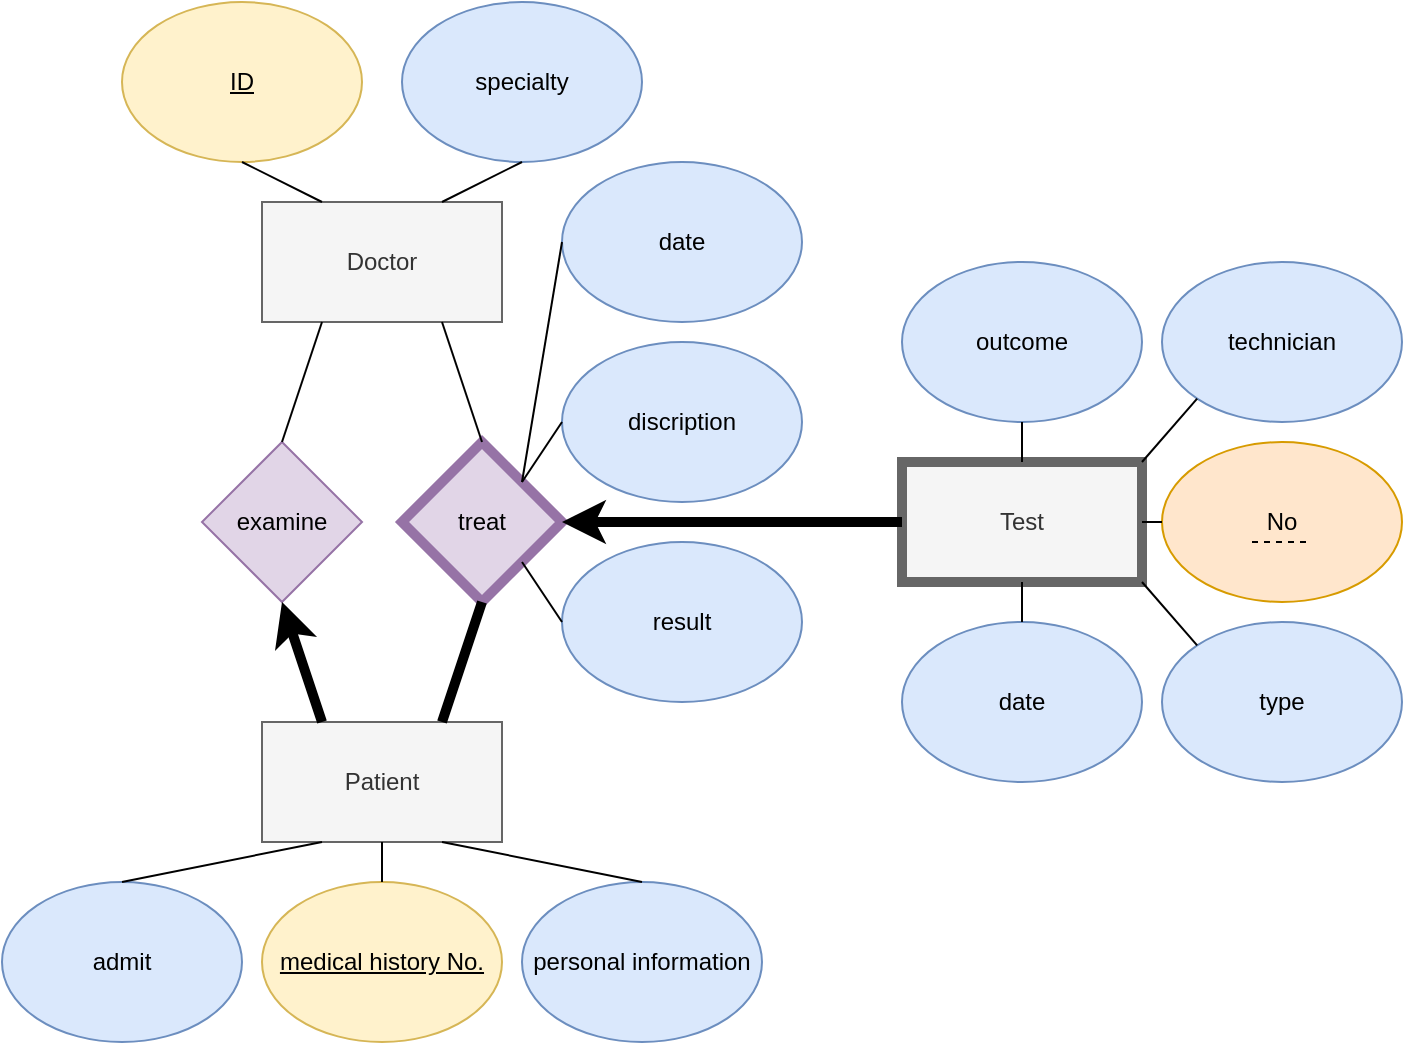 <mxfile version="20.8.16" type="device"><diagram name="第1頁" id="0uMCXCVdh1xvWE527-_E"><mxGraphModel dx="987" dy="669" grid="1" gridSize="10" guides="1" tooltips="1" connect="1" arrows="1" fold="1" page="1" pageScale="1" pageWidth="827" pageHeight="1169" math="0" shadow="0"><root><mxCell id="0"/><mxCell id="1" parent="0"/><mxCell id="Ev34tAAhttXmCG-z0e7t-1" value="Doctor" style="rounded=0;whiteSpace=wrap;html=1;fillColor=#f5f5f5;fontColor=#333333;strokeColor=#666666;" parent="1" vertex="1"><mxGeometry x="150" y="120" width="120" height="60" as="geometry"/></mxCell><mxCell id="Ev34tAAhttXmCG-z0e7t-2" value="Patient" style="rounded=0;whiteSpace=wrap;html=1;fillColor=#f5f5f5;fontColor=#333333;strokeColor=#666666;" parent="1" vertex="1"><mxGeometry x="150" y="380" width="120" height="60" as="geometry"/></mxCell><mxCell id="Ev34tAAhttXmCG-z0e7t-3" value="examine" style="rhombus;whiteSpace=wrap;html=1;fillColor=#e1d5e7;strokeColor=#9673a6;" parent="1" vertex="1"><mxGeometry x="120" y="240" width="80" height="80" as="geometry"/></mxCell><mxCell id="Ev34tAAhttXmCG-z0e7t-4" value="treat" style="rhombus;whiteSpace=wrap;html=1;fillColor=#e1d5e7;strokeColor=#9673a6;strokeWidth=5;" parent="1" vertex="1"><mxGeometry x="220" y="240" width="80" height="80" as="geometry"/></mxCell><mxCell id="Ev34tAAhttXmCG-z0e7t-5" value="Test" style="rounded=0;whiteSpace=wrap;html=1;fillColor=#f5f5f5;fontColor=#333333;strokeColor=#666666;strokeWidth=5;" parent="1" vertex="1"><mxGeometry x="470" y="250" width="120" height="60" as="geometry"/></mxCell><mxCell id="Ev34tAAhttXmCG-z0e7t-6" value="No" style="ellipse;whiteSpace=wrap;html=1;fillColor=#ffe6cc;strokeColor=#d79b00;" parent="1" vertex="1"><mxGeometry x="600" y="240" width="120" height="80" as="geometry"/></mxCell><mxCell id="Ev34tAAhttXmCG-z0e7t-7" value="type" style="ellipse;whiteSpace=wrap;html=1;fillColor=#dae8fc;strokeColor=#6c8ebf;" parent="1" vertex="1"><mxGeometry x="600" y="330" width="120" height="80" as="geometry"/></mxCell><mxCell id="Ev34tAAhttXmCG-z0e7t-8" value="date" style="ellipse;whiteSpace=wrap;html=1;fillColor=#dae8fc;strokeColor=#6c8ebf;" parent="1" vertex="1"><mxGeometry x="470" y="330" width="120" height="80" as="geometry"/></mxCell><mxCell id="Ev34tAAhttXmCG-z0e7t-10" value="technician" style="ellipse;whiteSpace=wrap;html=1;fillColor=#dae8fc;strokeColor=#6c8ebf;" parent="1" vertex="1"><mxGeometry x="600" y="150" width="120" height="80" as="geometry"/></mxCell><mxCell id="Ev34tAAhttXmCG-z0e7t-11" value="outcome" style="ellipse;whiteSpace=wrap;html=1;fillColor=#dae8fc;strokeColor=#6c8ebf;" parent="1" vertex="1"><mxGeometry x="470" y="150" width="120" height="80" as="geometry"/></mxCell><mxCell id="Ev34tAAhttXmCG-z0e7t-12" value="personal information" style="ellipse;whiteSpace=wrap;html=1;fillColor=#dae8fc;strokeColor=#6c8ebf;" parent="1" vertex="1"><mxGeometry x="280" y="460" width="120" height="80" as="geometry"/></mxCell><mxCell id="Ev34tAAhttXmCG-z0e7t-13" value="&lt;u&gt;medical history No.&lt;/u&gt;" style="ellipse;whiteSpace=wrap;html=1;fillColor=#fff2cc;strokeColor=#d6b656;" parent="1" vertex="1"><mxGeometry x="150" y="460" width="120" height="80" as="geometry"/></mxCell><mxCell id="Ev34tAAhttXmCG-z0e7t-14" value="&lt;u&gt;ID&lt;/u&gt;" style="ellipse;whiteSpace=wrap;html=1;fillColor=#fff2cc;strokeColor=#d6b656;" parent="1" vertex="1"><mxGeometry x="80" y="20" width="120" height="80" as="geometry"/></mxCell><mxCell id="Ev34tAAhttXmCG-z0e7t-15" value="specialty" style="ellipse;whiteSpace=wrap;html=1;fillColor=#dae8fc;strokeColor=#6c8ebf;" parent="1" vertex="1"><mxGeometry x="220" y="20" width="120" height="80" as="geometry"/></mxCell><mxCell id="Ev34tAAhttXmCG-z0e7t-16" value="" style="endArrow=classic;html=1;rounded=0;strokeWidth=5;exitX=0.25;exitY=0;exitDx=0;exitDy=0;entryX=0.5;entryY=1;entryDx=0;entryDy=0;" parent="1" source="Ev34tAAhttXmCG-z0e7t-2" target="Ev34tAAhttXmCG-z0e7t-3" edge="1"><mxGeometry width="50" height="50" relative="1" as="geometry"><mxPoint x="360" y="300" as="sourcePoint"/><mxPoint x="410" y="250" as="targetPoint"/></mxGeometry></mxCell><mxCell id="Ev34tAAhttXmCG-z0e7t-17" value="" style="endArrow=none;html=1;rounded=0;strokeWidth=1;entryX=0.25;entryY=1;entryDx=0;entryDy=0;exitX=0.5;exitY=0;exitDx=0;exitDy=0;" parent="1" source="Ev34tAAhttXmCG-z0e7t-3" target="Ev34tAAhttXmCG-z0e7t-1" edge="1"><mxGeometry width="50" height="50" relative="1" as="geometry"><mxPoint x="360" y="300" as="sourcePoint"/><mxPoint x="410" y="250" as="targetPoint"/></mxGeometry></mxCell><mxCell id="Ev34tAAhttXmCG-z0e7t-18" value="" style="endArrow=none;html=1;rounded=0;strokeWidth=5;exitX=0.75;exitY=0;exitDx=0;exitDy=0;entryX=0.5;entryY=1;entryDx=0;entryDy=0;" parent="1" source="Ev34tAAhttXmCG-z0e7t-2" target="Ev34tAAhttXmCG-z0e7t-4" edge="1"><mxGeometry width="50" height="50" relative="1" as="geometry"><mxPoint x="350" y="360" as="sourcePoint"/><mxPoint x="400" y="310" as="targetPoint"/></mxGeometry></mxCell><mxCell id="Ev34tAAhttXmCG-z0e7t-19" value="" style="endArrow=none;html=1;rounded=0;strokeWidth=1;entryX=0.75;entryY=1;entryDx=0;entryDy=0;exitX=0.5;exitY=0;exitDx=0;exitDy=0;" parent="1" source="Ev34tAAhttXmCG-z0e7t-4" target="Ev34tAAhttXmCG-z0e7t-1" edge="1"><mxGeometry width="50" height="50" relative="1" as="geometry"><mxPoint x="350" y="360" as="sourcePoint"/><mxPoint x="400" y="310" as="targetPoint"/></mxGeometry></mxCell><mxCell id="Ev34tAAhttXmCG-z0e7t-20" value="date" style="ellipse;whiteSpace=wrap;html=1;fillColor=#dae8fc;strokeColor=#6c8ebf;" parent="1" vertex="1"><mxGeometry x="300" y="100" width="120" height="80" as="geometry"/></mxCell><mxCell id="Ev34tAAhttXmCG-z0e7t-21" value="discription" style="ellipse;whiteSpace=wrap;html=1;fillColor=#dae8fc;strokeColor=#6c8ebf;" parent="1" vertex="1"><mxGeometry x="300" y="190" width="120" height="80" as="geometry"/></mxCell><mxCell id="Ev34tAAhttXmCG-z0e7t-22" value="result" style="ellipse;whiteSpace=wrap;html=1;fillColor=#dae8fc;strokeColor=#6c8ebf;" parent="1" vertex="1"><mxGeometry x="300" y="290" width="120" height="80" as="geometry"/></mxCell><mxCell id="Ev34tAAhttXmCG-z0e7t-23" value="" style="endArrow=classic;html=1;rounded=0;strokeWidth=5;exitX=0;exitY=0.5;exitDx=0;exitDy=0;entryX=1;entryY=0.5;entryDx=0;entryDy=0;" parent="1" source="Ev34tAAhttXmCG-z0e7t-5" target="Ev34tAAhttXmCG-z0e7t-4" edge="1"><mxGeometry width="50" height="50" relative="1" as="geometry"><mxPoint x="190.0" y="390" as="sourcePoint"/><mxPoint x="170" y="330" as="targetPoint"/></mxGeometry></mxCell><mxCell id="Ev34tAAhttXmCG-z0e7t-24" value="" style="endArrow=none;html=1;rounded=0;strokeWidth=1;entryX=0;entryY=0.5;entryDx=0;entryDy=0;exitX=1;exitY=0;exitDx=0;exitDy=0;" parent="1" source="Ev34tAAhttXmCG-z0e7t-4" target="Ev34tAAhttXmCG-z0e7t-20" edge="1"><mxGeometry width="50" height="50" relative="1" as="geometry"><mxPoint x="430" y="300" as="sourcePoint"/><mxPoint x="480" y="250" as="targetPoint"/></mxGeometry></mxCell><mxCell id="Ev34tAAhttXmCG-z0e7t-25" value="" style="endArrow=none;html=1;rounded=0;strokeWidth=1;entryX=0;entryY=0.5;entryDx=0;entryDy=0;" parent="1" target="Ev34tAAhttXmCG-z0e7t-21" edge="1"><mxGeometry width="50" height="50" relative="1" as="geometry"><mxPoint x="280" y="260" as="sourcePoint"/><mxPoint x="480" y="250" as="targetPoint"/></mxGeometry></mxCell><mxCell id="Ev34tAAhttXmCG-z0e7t-26" value="" style="endArrow=none;html=1;rounded=0;strokeWidth=1;exitX=1;exitY=1;exitDx=0;exitDy=0;entryX=0;entryY=0.5;entryDx=0;entryDy=0;" parent="1" source="Ev34tAAhttXmCG-z0e7t-4" target="Ev34tAAhttXmCG-z0e7t-22" edge="1"><mxGeometry width="50" height="50" relative="1" as="geometry"><mxPoint x="430" y="300" as="sourcePoint"/><mxPoint x="480" y="250" as="targetPoint"/></mxGeometry></mxCell><mxCell id="Ev34tAAhttXmCG-z0e7t-27" value="" style="endArrow=none;html=1;rounded=0;strokeWidth=1;entryX=0.5;entryY=1;entryDx=0;entryDy=0;exitX=0.25;exitY=0;exitDx=0;exitDy=0;" parent="1" source="Ev34tAAhttXmCG-z0e7t-1" target="Ev34tAAhttXmCG-z0e7t-14" edge="1"><mxGeometry width="50" height="50" relative="1" as="geometry"><mxPoint x="430" y="300" as="sourcePoint"/><mxPoint x="480" y="250" as="targetPoint"/></mxGeometry></mxCell><mxCell id="Ev34tAAhttXmCG-z0e7t-28" value="" style="endArrow=none;html=1;rounded=0;strokeWidth=1;entryX=0.5;entryY=1;entryDx=0;entryDy=0;exitX=0.75;exitY=0;exitDx=0;exitDy=0;" parent="1" source="Ev34tAAhttXmCG-z0e7t-1" target="Ev34tAAhttXmCG-z0e7t-15" edge="1"><mxGeometry width="50" height="50" relative="1" as="geometry"><mxPoint x="430" y="300" as="sourcePoint"/><mxPoint x="480" y="250" as="targetPoint"/></mxGeometry></mxCell><mxCell id="Ev34tAAhttXmCG-z0e7t-29" value="" style="endArrow=none;html=1;rounded=0;strokeWidth=1;entryX=0.75;entryY=1;entryDx=0;entryDy=0;exitX=0.5;exitY=0;exitDx=0;exitDy=0;" parent="1" source="Ev34tAAhttXmCG-z0e7t-12" target="Ev34tAAhttXmCG-z0e7t-2" edge="1"><mxGeometry width="50" height="50" relative="1" as="geometry"><mxPoint x="430" y="300" as="sourcePoint"/><mxPoint x="180" y="440" as="targetPoint"/></mxGeometry></mxCell><mxCell id="Ev34tAAhttXmCG-z0e7t-30" value="" style="endArrow=none;html=1;rounded=0;strokeWidth=1;exitX=0.5;exitY=0;exitDx=0;exitDy=0;entryX=0.5;entryY=1;entryDx=0;entryDy=0;" parent="1" source="Ev34tAAhttXmCG-z0e7t-13" target="Ev34tAAhttXmCG-z0e7t-2" edge="1"><mxGeometry width="50" height="50" relative="1" as="geometry"><mxPoint x="430" y="300" as="sourcePoint"/><mxPoint x="110" y="420" as="targetPoint"/></mxGeometry></mxCell><mxCell id="Ev34tAAhttXmCG-z0e7t-31" value="" style="endArrow=none;html=1;rounded=0;strokeWidth=1;entryX=0.5;entryY=1;entryDx=0;entryDy=0;exitX=0.5;exitY=0;exitDx=0;exitDy=0;" parent="1" source="Ev34tAAhttXmCG-z0e7t-5" target="Ev34tAAhttXmCG-z0e7t-11" edge="1"><mxGeometry width="50" height="50" relative="1" as="geometry"><mxPoint x="430" y="340" as="sourcePoint"/><mxPoint x="480" y="290" as="targetPoint"/></mxGeometry></mxCell><mxCell id="Ev34tAAhttXmCG-z0e7t-32" value="" style="endArrow=none;html=1;rounded=0;strokeWidth=1;entryX=0;entryY=1;entryDx=0;entryDy=0;exitX=1;exitY=0;exitDx=0;exitDy=0;" parent="1" source="Ev34tAAhttXmCG-z0e7t-5" target="Ev34tAAhttXmCG-z0e7t-10" edge="1"><mxGeometry width="50" height="50" relative="1" as="geometry"><mxPoint x="430" y="340" as="sourcePoint"/><mxPoint x="480" y="290" as="targetPoint"/></mxGeometry></mxCell><mxCell id="Ev34tAAhttXmCG-z0e7t-33" value="" style="endArrow=none;html=1;rounded=0;strokeWidth=1;entryX=0;entryY=0.5;entryDx=0;entryDy=0;exitX=1;exitY=0.5;exitDx=0;exitDy=0;" parent="1" source="Ev34tAAhttXmCG-z0e7t-5" target="Ev34tAAhttXmCG-z0e7t-6" edge="1"><mxGeometry width="50" height="50" relative="1" as="geometry"><mxPoint x="430" y="340" as="sourcePoint"/><mxPoint x="480" y="290" as="targetPoint"/></mxGeometry></mxCell><mxCell id="Ev34tAAhttXmCG-z0e7t-34" value="" style="endArrow=none;html=1;rounded=0;strokeWidth=1;entryX=0;entryY=0;entryDx=0;entryDy=0;exitX=1;exitY=1;exitDx=0;exitDy=0;" parent="1" source="Ev34tAAhttXmCG-z0e7t-5" target="Ev34tAAhttXmCG-z0e7t-7" edge="1"><mxGeometry width="50" height="50" relative="1" as="geometry"><mxPoint x="430" y="340" as="sourcePoint"/><mxPoint x="480" y="290" as="targetPoint"/></mxGeometry></mxCell><mxCell id="Ev34tAAhttXmCG-z0e7t-35" value="" style="endArrow=none;html=1;rounded=0;strokeWidth=1;entryX=0.5;entryY=1;entryDx=0;entryDy=0;exitX=0.5;exitY=0;exitDx=0;exitDy=0;" parent="1" source="Ev34tAAhttXmCG-z0e7t-8" target="Ev34tAAhttXmCG-z0e7t-5" edge="1"><mxGeometry width="50" height="50" relative="1" as="geometry"><mxPoint x="430" y="340" as="sourcePoint"/><mxPoint x="480" y="290" as="targetPoint"/></mxGeometry></mxCell><mxCell id="7lYszFzZ24IYioy7yVxt-1" value="admit" style="ellipse;whiteSpace=wrap;html=1;fillColor=#dae8fc;strokeColor=#6c8ebf;" parent="1" vertex="1"><mxGeometry x="20" y="460" width="120" height="80" as="geometry"/></mxCell><mxCell id="7lYszFzZ24IYioy7yVxt-2" value="" style="endArrow=none;html=1;rounded=0;exitX=0.5;exitY=0;exitDx=0;exitDy=0;entryX=0.25;entryY=1;entryDx=0;entryDy=0;" parent="1" source="7lYszFzZ24IYioy7yVxt-1" target="Ev34tAAhttXmCG-z0e7t-2" edge="1"><mxGeometry width="50" height="50" relative="1" as="geometry"><mxPoint x="390" y="450" as="sourcePoint"/><mxPoint x="440" y="400" as="targetPoint"/></mxGeometry></mxCell><mxCell id="JN37oYEzp83pZygl8_bq-1" value="" style="endArrow=none;dashed=1;html=1;rounded=0;" edge="1" parent="1"><mxGeometry width="50" height="50" relative="1" as="geometry"><mxPoint x="645" y="290" as="sourcePoint"/><mxPoint x="675" y="290" as="targetPoint"/></mxGeometry></mxCell></root></mxGraphModel></diagram></mxfile>